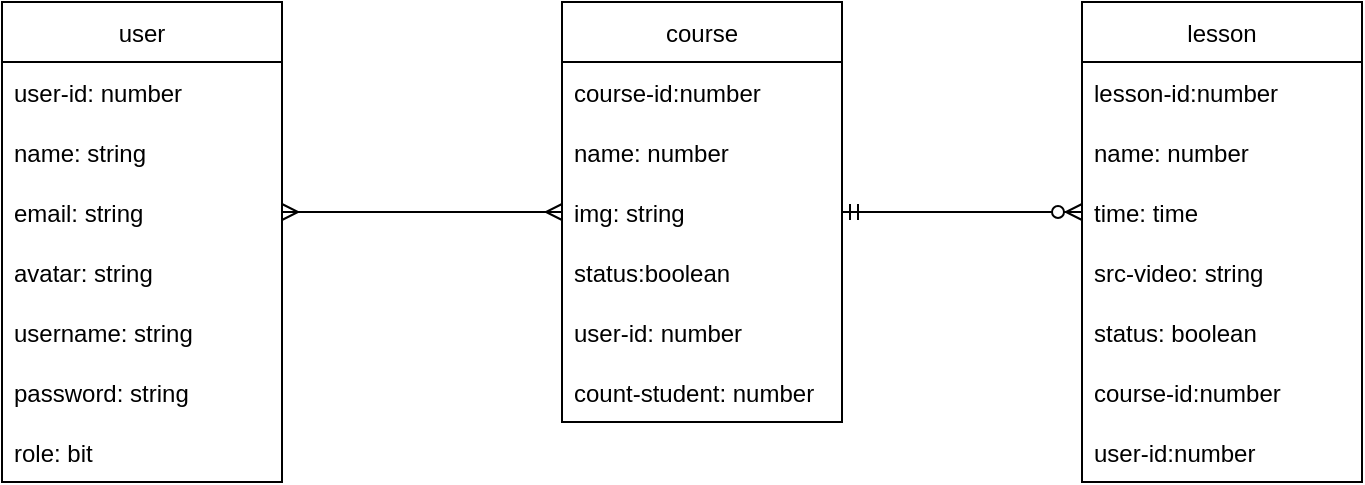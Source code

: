 <mxfile version="20.3.6" type="device"><diagram id="VHs4lPjwD6T4J2KO9z03" name="Trang-1"><mxGraphModel dx="1038" dy="547" grid="1" gridSize="10" guides="1" tooltips="1" connect="1" arrows="1" fold="1" page="1" pageScale="1" pageWidth="827" pageHeight="1169" math="0" shadow="0"><root><mxCell id="0"/><mxCell id="1" parent="0"/><mxCell id="GdA3gn720QzYQR_c3Kig-1" value="user" style="swimlane;fontStyle=0;childLayout=stackLayout;horizontal=1;startSize=30;horizontalStack=0;resizeParent=1;resizeParentMax=0;resizeLast=0;collapsible=1;marginBottom=0;" parent="1" vertex="1"><mxGeometry x="100" y="40" width="140" height="240" as="geometry"/></mxCell><mxCell id="GdA3gn720QzYQR_c3Kig-2" value="user-id: number" style="text;strokeColor=none;fillColor=none;align=left;verticalAlign=middle;spacingLeft=4;spacingRight=4;overflow=hidden;points=[[0,0.5],[1,0.5]];portConstraint=eastwest;rotatable=0;" parent="GdA3gn720QzYQR_c3Kig-1" vertex="1"><mxGeometry y="30" width="140" height="30" as="geometry"/></mxCell><mxCell id="GdA3gn720QzYQR_c3Kig-3" value="name: string" style="text;strokeColor=none;fillColor=none;align=left;verticalAlign=middle;spacingLeft=4;spacingRight=4;overflow=hidden;points=[[0,0.5],[1,0.5]];portConstraint=eastwest;rotatable=0;" parent="GdA3gn720QzYQR_c3Kig-1" vertex="1"><mxGeometry y="60" width="140" height="30" as="geometry"/></mxCell><mxCell id="GdA3gn720QzYQR_c3Kig-4" value="email: string" style="text;strokeColor=none;fillColor=none;align=left;verticalAlign=middle;spacingLeft=4;spacingRight=4;overflow=hidden;points=[[0,0.5],[1,0.5]];portConstraint=eastwest;rotatable=0;" parent="GdA3gn720QzYQR_c3Kig-1" vertex="1"><mxGeometry y="90" width="140" height="30" as="geometry"/></mxCell><mxCell id="GdA3gn720QzYQR_c3Kig-14" value="avatar: string" style="text;strokeColor=none;fillColor=none;align=left;verticalAlign=middle;spacingLeft=4;spacingRight=4;overflow=hidden;points=[[0,0.5],[1,0.5]];portConstraint=eastwest;rotatable=0;" parent="GdA3gn720QzYQR_c3Kig-1" vertex="1"><mxGeometry y="120" width="140" height="30" as="geometry"/></mxCell><mxCell id="GdA3gn720QzYQR_c3Kig-16" value="username: string" style="text;strokeColor=none;fillColor=none;align=left;verticalAlign=middle;spacingLeft=4;spacingRight=4;overflow=hidden;points=[[0,0.5],[1,0.5]];portConstraint=eastwest;rotatable=0;" parent="GdA3gn720QzYQR_c3Kig-1" vertex="1"><mxGeometry y="150" width="140" height="30" as="geometry"/></mxCell><mxCell id="GdA3gn720QzYQR_c3Kig-23" value="password: string" style="text;strokeColor=none;fillColor=none;align=left;verticalAlign=middle;spacingLeft=4;spacingRight=4;overflow=hidden;points=[[0,0.5],[1,0.5]];portConstraint=eastwest;rotatable=0;" parent="GdA3gn720QzYQR_c3Kig-1" vertex="1"><mxGeometry y="180" width="140" height="30" as="geometry"/></mxCell><mxCell id="GdA3gn720QzYQR_c3Kig-31" value="role: bit" style="text;strokeColor=none;fillColor=none;align=left;verticalAlign=middle;spacingLeft=4;spacingRight=4;overflow=hidden;points=[[0,0.5],[1,0.5]];portConstraint=eastwest;rotatable=0;" parent="GdA3gn720QzYQR_c3Kig-1" vertex="1"><mxGeometry y="210" width="140" height="30" as="geometry"/></mxCell><mxCell id="GdA3gn720QzYQR_c3Kig-8" value="course" style="swimlane;fontStyle=0;childLayout=stackLayout;horizontal=1;startSize=30;horizontalStack=0;resizeParent=1;resizeParentMax=0;resizeLast=0;collapsible=1;marginBottom=0;" parent="1" vertex="1"><mxGeometry x="380" y="40" width="140" height="210" as="geometry"/></mxCell><mxCell id="GdA3gn720QzYQR_c3Kig-9" value="course-id:number" style="text;strokeColor=none;fillColor=none;align=left;verticalAlign=middle;spacingLeft=4;spacingRight=4;overflow=hidden;points=[[0,0.5],[1,0.5]];portConstraint=eastwest;rotatable=0;" parent="GdA3gn720QzYQR_c3Kig-8" vertex="1"><mxGeometry y="30" width="140" height="30" as="geometry"/></mxCell><mxCell id="GdA3gn720QzYQR_c3Kig-10" value="name: number" style="text;strokeColor=none;fillColor=none;align=left;verticalAlign=middle;spacingLeft=4;spacingRight=4;overflow=hidden;points=[[0,0.5],[1,0.5]];portConstraint=eastwest;rotatable=0;" parent="GdA3gn720QzYQR_c3Kig-8" vertex="1"><mxGeometry y="60" width="140" height="30" as="geometry"/></mxCell><mxCell id="GdA3gn720QzYQR_c3Kig-11" value="img: string" style="text;strokeColor=none;fillColor=none;align=left;verticalAlign=middle;spacingLeft=4;spacingRight=4;overflow=hidden;points=[[0,0.5],[1,0.5]];portConstraint=eastwest;rotatable=0;" parent="GdA3gn720QzYQR_c3Kig-8" vertex="1"><mxGeometry y="90" width="140" height="30" as="geometry"/></mxCell><mxCell id="GdA3gn720QzYQR_c3Kig-30" value="status:boolean" style="text;strokeColor=none;fillColor=none;align=left;verticalAlign=middle;spacingLeft=4;spacingRight=4;overflow=hidden;points=[[0,0.5],[1,0.5]];portConstraint=eastwest;rotatable=0;" parent="GdA3gn720QzYQR_c3Kig-8" vertex="1"><mxGeometry y="120" width="140" height="30" as="geometry"/></mxCell><mxCell id="GdA3gn720QzYQR_c3Kig-32" value="user-id: number" style="text;strokeColor=none;fillColor=none;align=left;verticalAlign=middle;spacingLeft=4;spacingRight=4;overflow=hidden;points=[[0,0.5],[1,0.5]];portConstraint=eastwest;rotatable=0;" parent="GdA3gn720QzYQR_c3Kig-8" vertex="1"><mxGeometry y="150" width="140" height="30" as="geometry"/></mxCell><mxCell id="GdA3gn720QzYQR_c3Kig-34" value="count-student: number" style="text;strokeColor=none;fillColor=none;align=left;verticalAlign=middle;spacingLeft=4;spacingRight=4;overflow=hidden;points=[[0,0.5],[1,0.5]];portConstraint=eastwest;rotatable=0;" parent="GdA3gn720QzYQR_c3Kig-8" vertex="1"><mxGeometry y="180" width="140" height="30" as="geometry"/></mxCell><mxCell id="GdA3gn720QzYQR_c3Kig-24" value="lesson" style="swimlane;fontStyle=0;childLayout=stackLayout;horizontal=1;startSize=30;horizontalStack=0;resizeParent=1;resizeParentMax=0;resizeLast=0;collapsible=1;marginBottom=0;" parent="1" vertex="1"><mxGeometry x="640" y="40" width="140" height="240" as="geometry"/></mxCell><mxCell id="GdA3gn720QzYQR_c3Kig-25" value="lesson-id:number" style="text;strokeColor=none;fillColor=none;align=left;verticalAlign=middle;spacingLeft=4;spacingRight=4;overflow=hidden;points=[[0,0.5],[1,0.5]];portConstraint=eastwest;rotatable=0;" parent="GdA3gn720QzYQR_c3Kig-24" vertex="1"><mxGeometry y="30" width="140" height="30" as="geometry"/></mxCell><mxCell id="GdA3gn720QzYQR_c3Kig-26" value="name: number" style="text;strokeColor=none;fillColor=none;align=left;verticalAlign=middle;spacingLeft=4;spacingRight=4;overflow=hidden;points=[[0,0.5],[1,0.5]];portConstraint=eastwest;rotatable=0;" parent="GdA3gn720QzYQR_c3Kig-24" vertex="1"><mxGeometry y="60" width="140" height="30" as="geometry"/></mxCell><mxCell id="GdA3gn720QzYQR_c3Kig-27" value="time: time" style="text;strokeColor=none;fillColor=none;align=left;verticalAlign=middle;spacingLeft=4;spacingRight=4;overflow=hidden;points=[[0,0.5],[1,0.5]];portConstraint=eastwest;rotatable=0;" parent="GdA3gn720QzYQR_c3Kig-24" vertex="1"><mxGeometry y="90" width="140" height="30" as="geometry"/></mxCell><mxCell id="GdA3gn720QzYQR_c3Kig-28" value="src-video: string" style="text;strokeColor=none;fillColor=none;align=left;verticalAlign=middle;spacingLeft=4;spacingRight=4;overflow=hidden;points=[[0,0.5],[1,0.5]];portConstraint=eastwest;rotatable=0;" parent="GdA3gn720QzYQR_c3Kig-24" vertex="1"><mxGeometry y="120" width="140" height="30" as="geometry"/></mxCell><mxCell id="GdA3gn720QzYQR_c3Kig-29" value="status: boolean" style="text;strokeColor=none;fillColor=none;align=left;verticalAlign=middle;spacingLeft=4;spacingRight=4;overflow=hidden;points=[[0,0.5],[1,0.5]];portConstraint=eastwest;rotatable=0;" parent="GdA3gn720QzYQR_c3Kig-24" vertex="1"><mxGeometry y="150" width="140" height="30" as="geometry"/></mxCell><mxCell id="GdA3gn720QzYQR_c3Kig-35" value="course-id:number" style="text;strokeColor=none;fillColor=none;align=left;verticalAlign=middle;spacingLeft=4;spacingRight=4;overflow=hidden;points=[[0,0.5],[1,0.5]];portConstraint=eastwest;rotatable=0;" parent="GdA3gn720QzYQR_c3Kig-24" vertex="1"><mxGeometry y="180" width="140" height="30" as="geometry"/></mxCell><mxCell id="GdA3gn720QzYQR_c3Kig-36" value="user-id:number" style="text;strokeColor=none;fillColor=none;align=left;verticalAlign=middle;spacingLeft=4;spacingRight=4;overflow=hidden;points=[[0,0.5],[1,0.5]];portConstraint=eastwest;rotatable=0;" parent="GdA3gn720QzYQR_c3Kig-24" vertex="1"><mxGeometry y="210" width="140" height="30" as="geometry"/></mxCell><mxCell id="GdA3gn720QzYQR_c3Kig-39" value="" style="edgeStyle=entityRelationEdgeStyle;fontSize=12;html=1;endArrow=ERmany;startArrow=ERmany;rounded=0;exitX=1;exitY=0.5;exitDx=0;exitDy=0;entryX=0;entryY=0.5;entryDx=0;entryDy=0;" parent="1" source="GdA3gn720QzYQR_c3Kig-4" target="GdA3gn720QzYQR_c3Kig-11" edge="1"><mxGeometry width="100" height="100" relative="1" as="geometry"><mxPoint x="420" y="330" as="sourcePoint"/><mxPoint x="520" y="230" as="targetPoint"/></mxGeometry></mxCell><mxCell id="GdA3gn720QzYQR_c3Kig-42" value="" style="edgeStyle=entityRelationEdgeStyle;fontSize=12;html=1;endArrow=ERzeroToMany;startArrow=ERmandOne;rounded=0;exitX=1;exitY=0.5;exitDx=0;exitDy=0;entryX=0;entryY=0.5;entryDx=0;entryDy=0;" parent="1" source="GdA3gn720QzYQR_c3Kig-11" target="GdA3gn720QzYQR_c3Kig-27" edge="1"><mxGeometry width="100" height="100" relative="1" as="geometry"><mxPoint x="420" y="360" as="sourcePoint"/><mxPoint x="520" y="260" as="targetPoint"/></mxGeometry></mxCell></root></mxGraphModel></diagram></mxfile>